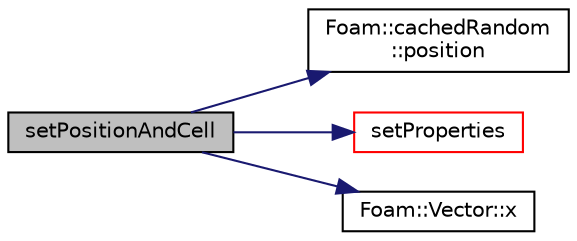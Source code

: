 digraph "setPositionAndCell"
{
  bgcolor="transparent";
  edge [fontname="Helvetica",fontsize="10",labelfontname="Helvetica",labelfontsize="10"];
  node [fontname="Helvetica",fontsize="10",shape=record];
  rankdir="LR";
  Node58 [label="setPositionAndCell",height=0.2,width=0.4,color="black", fillcolor="grey75", style="filled", fontcolor="black"];
  Node58 -> Node59 [color="midnightblue",fontsize="10",style="solid",fontname="Helvetica"];
  Node59 [label="Foam::cachedRandom\l::position",height=0.2,width=0.4,color="black",URL="$a29341.html#a1f066a90b0e9f9d8cf1272384eecd896",tooltip="Return a sample between start and end. "];
  Node58 -> Node60 [color="midnightblue",fontsize="10",style="solid",fontname="Helvetica"];
  Node60 [label="setProperties",height=0.2,width=0.4,color="red",URL="$a25497.html#a9c29fb14e9bea94ae75c185efe894b00",tooltip="Set the parcel properties. "];
  Node58 -> Node63 [color="midnightblue",fontsize="10",style="solid",fontname="Helvetica"];
  Node63 [label="Foam::Vector::x",height=0.2,width=0.4,color="black",URL="$a29749.html#a63327976e5a8359700064a02ae22548e"];
}
